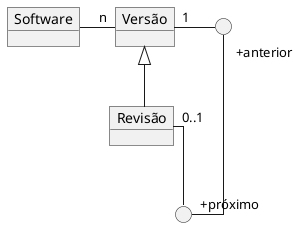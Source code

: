 @startuml mod08ima02
skinparam Linetype ortho
object "Software" as so
object "Versão" as ve
object "Revisão" as re
circle " " as p1
circle " " as p2

so -right-"n" ve
ve "1"-right- p1
p1 "+anterior"--down-"+próximo" p2
p2 -left-"0..1" re
re -up-|> ve

@enduml